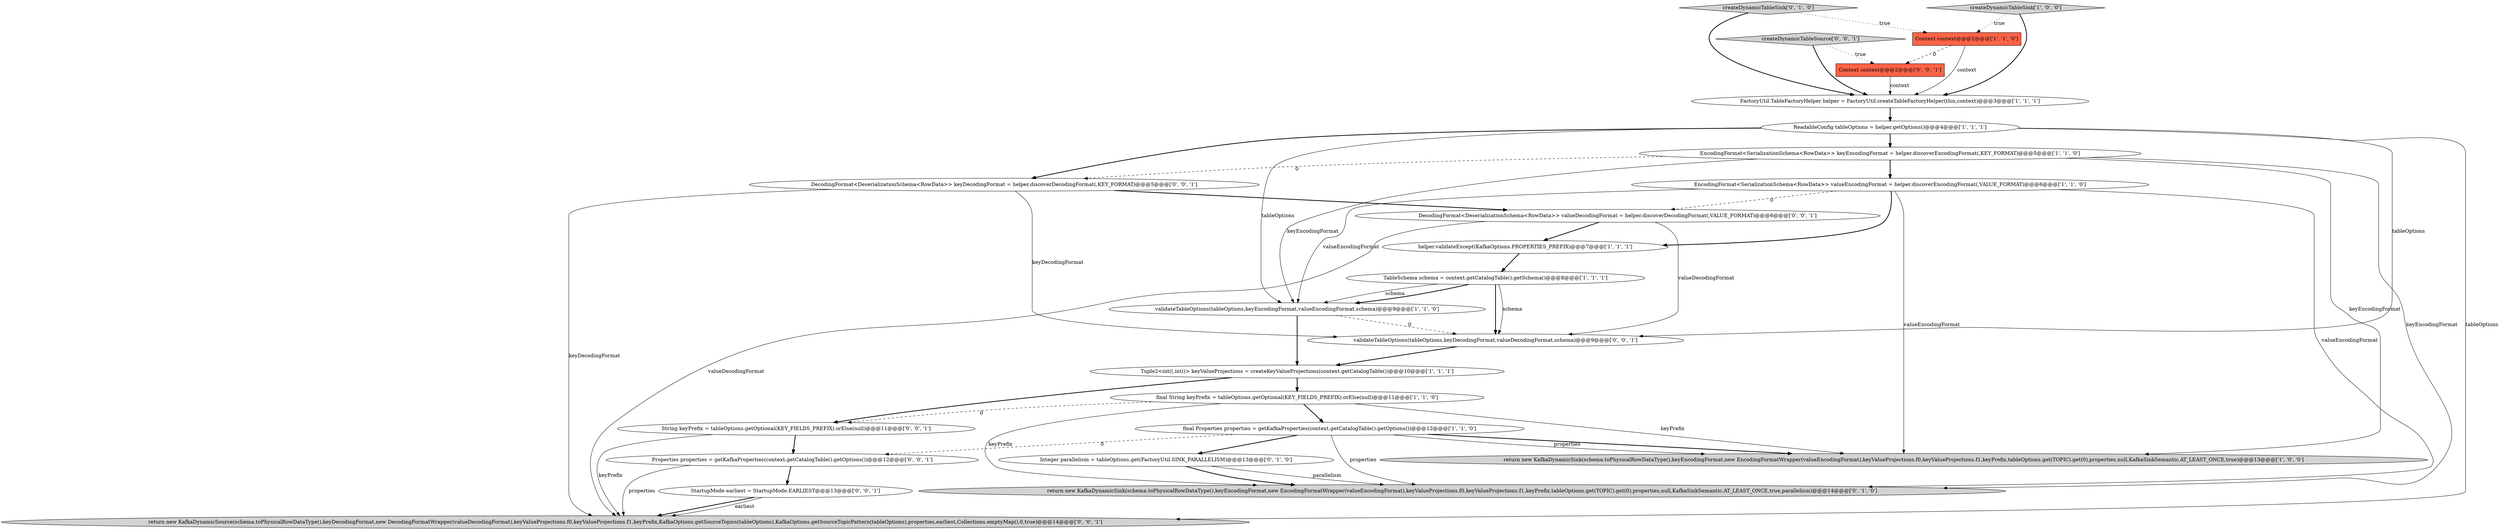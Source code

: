digraph {
19 [style = filled, label = "DecodingFormat<DeserializationSchema<RowData>> valueDecodingFormat = helper.discoverDecodingFormat(,VALUE_FORMAT)@@@6@@@['0', '0', '1']", fillcolor = white, shape = ellipse image = "AAA0AAABBB3BBB"];
0 [style = filled, label = "EncodingFormat<SerializationSchema<RowData>> valueEncodingFormat = helper.discoverEncodingFormat(,VALUE_FORMAT)@@@6@@@['1', '1', '0']", fillcolor = white, shape = ellipse image = "AAA0AAABBB1BBB"];
21 [style = filled, label = "Properties properties = getKafkaProperties(context.getCatalogTable().getOptions())@@@12@@@['0', '0', '1']", fillcolor = white, shape = ellipse image = "AAA0AAABBB3BBB"];
12 [style = filled, label = "TableSchema schema = context.getCatalogTable().getSchema()@@@8@@@['1', '1', '1']", fillcolor = white, shape = ellipse image = "AAA0AAABBB1BBB"];
17 [style = filled, label = "validateTableOptions(tableOptions,keyDecodingFormat,valueDecodingFormat,schema)@@@9@@@['0', '0', '1']", fillcolor = white, shape = ellipse image = "AAA0AAABBB3BBB"];
22 [style = filled, label = "Context context@@@2@@@['0', '0', '1']", fillcolor = tomato, shape = box image = "AAA0AAABBB3BBB"];
18 [style = filled, label = "String keyPrefix = tableOptions.getOptional(KEY_FIELDS_PREFIX).orElse(null)@@@11@@@['0', '0', '1']", fillcolor = white, shape = ellipse image = "AAA0AAABBB3BBB"];
9 [style = filled, label = "EncodingFormat<SerializationSchema<RowData>> keyEncodingFormat = helper.discoverEncodingFormat(,KEY_FORMAT)@@@5@@@['1', '1', '0']", fillcolor = white, shape = ellipse image = "AAA0AAABBB1BBB"];
2 [style = filled, label = "final String keyPrefix = tableOptions.getOptional(KEY_FIELDS_PREFIX).orElse(null)@@@11@@@['1', '1', '0']", fillcolor = white, shape = ellipse image = "AAA0AAABBB1BBB"];
1 [style = filled, label = "return new KafkaDynamicSink(schema.toPhysicalRowDataType(),keyEncodingFormat,new EncodingFormatWrapper(valueEncodingFormat),keyValueProjections.f0,keyValueProjections.f1,keyPrefix,tableOptions.get(TOPIC).get(0),properties,null,KafkaSinkSemantic.AT_LEAST_ONCE,true)@@@13@@@['1', '0', '0']", fillcolor = lightgray, shape = ellipse image = "AAA0AAABBB1BBB"];
6 [style = filled, label = "validateTableOptions(tableOptions,keyEncodingFormat,valueEncodingFormat,schema)@@@9@@@['1', '1', '0']", fillcolor = white, shape = ellipse image = "AAA0AAABBB1BBB"];
4 [style = filled, label = "ReadableConfig tableOptions = helper.getOptions()@@@4@@@['1', '1', '1']", fillcolor = white, shape = ellipse image = "AAA0AAABBB1BBB"];
7 [style = filled, label = "helper.validateExcept(KafkaOptions.PROPERTIES_PREFIX)@@@7@@@['1', '1', '1']", fillcolor = white, shape = ellipse image = "AAA0AAABBB1BBB"];
14 [style = filled, label = "Integer parallelism = tableOptions.get(FactoryUtil.SINK_PARALLELISM)@@@13@@@['0', '1', '0']", fillcolor = white, shape = ellipse image = "AAA0AAABBB2BBB"];
10 [style = filled, label = "Tuple2<int((,int((> keyValueProjections = createKeyValueProjections(context.getCatalogTable())@@@10@@@['1', '1', '1']", fillcolor = white, shape = ellipse image = "AAA0AAABBB1BBB"];
15 [style = filled, label = "createDynamicTableSink['0', '1', '0']", fillcolor = lightgray, shape = diamond image = "AAA0AAABBB2BBB"];
16 [style = filled, label = "DecodingFormat<DeserializationSchema<RowData>> keyDecodingFormat = helper.discoverDecodingFormat(,KEY_FORMAT)@@@5@@@['0', '0', '1']", fillcolor = white, shape = ellipse image = "AAA0AAABBB3BBB"];
23 [style = filled, label = "StartupMode earliest = StartupMode.EARLIEST@@@13@@@['0', '0', '1']", fillcolor = white, shape = ellipse image = "AAA0AAABBB3BBB"];
13 [style = filled, label = "return new KafkaDynamicSink(schema.toPhysicalRowDataType(),keyEncodingFormat,new EncodingFormatWrapper(valueEncodingFormat),keyValueProjections.f0,keyValueProjections.f1,keyPrefix,tableOptions.get(TOPIC).get(0),properties,null,KafkaSinkSemantic.AT_LEAST_ONCE,true,parallelism)@@@14@@@['0', '1', '0']", fillcolor = lightgray, shape = ellipse image = "AAA1AAABBB2BBB"];
3 [style = filled, label = "Context context@@@2@@@['1', '1', '0']", fillcolor = tomato, shape = box image = "AAA0AAABBB1BBB"];
5 [style = filled, label = "createDynamicTableSink['1', '0', '0']", fillcolor = lightgray, shape = diamond image = "AAA0AAABBB1BBB"];
24 [style = filled, label = "return new KafkaDynamicSource(schema.toPhysicalRowDataType(),keyDecodingFormat,new DecodingFormatWrapper(valueDecodingFormat),keyValueProjections.f0,keyValueProjections.f1,keyPrefix,KafkaOptions.getSourceTopics(tableOptions),KafkaOptions.getSourceTopicPattern(tableOptions),properties,earliest,Collections.emptyMap(),0,true)@@@14@@@['0', '0', '1']", fillcolor = lightgray, shape = ellipse image = "AAA0AAABBB3BBB"];
11 [style = filled, label = "FactoryUtil.TableFactoryHelper helper = FactoryUtil.createTableFactoryHelper(this,context)@@@3@@@['1', '1', '1']", fillcolor = white, shape = ellipse image = "AAA0AAABBB1BBB"];
20 [style = filled, label = "createDynamicTableSource['0', '0', '1']", fillcolor = lightgray, shape = diamond image = "AAA0AAABBB3BBB"];
8 [style = filled, label = "final Properties properties = getKafkaProperties(context.getCatalogTable().getOptions())@@@12@@@['1', '1', '0']", fillcolor = white, shape = ellipse image = "AAA0AAABBB1BBB"];
0->19 [style = dashed, label="0"];
8->14 [style = bold, label=""];
11->4 [style = bold, label=""];
10->2 [style = bold, label=""];
22->11 [style = solid, label="context"];
3->22 [style = dashed, label="0"];
4->16 [style = bold, label=""];
23->24 [style = bold, label=""];
0->7 [style = bold, label=""];
5->3 [style = dotted, label="true"];
0->13 [style = solid, label="valueEncodingFormat"];
16->19 [style = bold, label=""];
4->24 [style = solid, label="tableOptions"];
14->13 [style = bold, label=""];
2->18 [style = dashed, label="0"];
2->13 [style = solid, label="keyPrefix"];
6->17 [style = dashed, label="0"];
9->0 [style = bold, label=""];
16->17 [style = solid, label="keyDecodingFormat"];
21->24 [style = solid, label="properties"];
18->24 [style = solid, label="keyPrefix"];
9->16 [style = dashed, label="0"];
23->24 [style = solid, label="earliest"];
4->17 [style = solid, label="tableOptions"];
2->8 [style = bold, label=""];
8->13 [style = solid, label="properties"];
10->18 [style = bold, label=""];
6->10 [style = bold, label=""];
8->1 [style = bold, label=""];
8->21 [style = dashed, label="0"];
19->17 [style = solid, label="valueDecodingFormat"];
12->17 [style = bold, label=""];
2->1 [style = solid, label="keyPrefix"];
7->12 [style = bold, label=""];
0->1 [style = solid, label="valueEncodingFormat"];
15->11 [style = bold, label=""];
5->11 [style = bold, label=""];
9->1 [style = solid, label="keyEncodingFormat"];
4->9 [style = bold, label=""];
20->22 [style = dotted, label="true"];
9->13 [style = solid, label="keyEncodingFormat"];
8->1 [style = solid, label="properties"];
12->6 [style = bold, label=""];
18->21 [style = bold, label=""];
4->6 [style = solid, label="tableOptions"];
3->11 [style = solid, label="context"];
0->6 [style = solid, label="valueEncodingFormat"];
15->3 [style = dotted, label="true"];
19->7 [style = bold, label=""];
19->24 [style = solid, label="valueDecodingFormat"];
21->23 [style = bold, label=""];
12->17 [style = solid, label="schema"];
20->11 [style = bold, label=""];
14->13 [style = solid, label="parallelism"];
17->10 [style = bold, label=""];
9->6 [style = solid, label="keyEncodingFormat"];
16->24 [style = solid, label="keyDecodingFormat"];
12->6 [style = solid, label="schema"];
}

